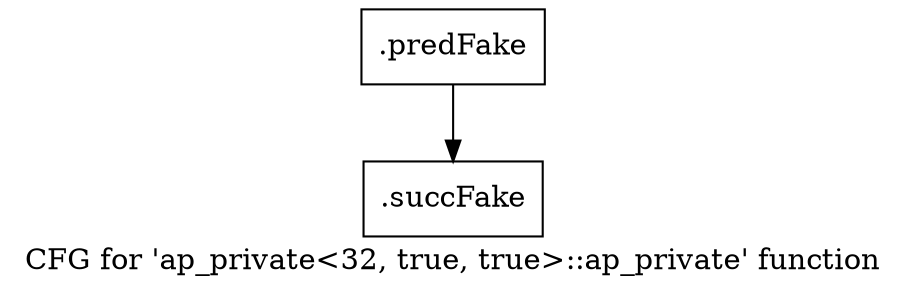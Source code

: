 digraph "CFG for 'ap_private\<32, true, true\>::ap_private' function" {
	label="CFG for 'ap_private\<32, true, true\>::ap_private' function";

	Node0x46f71f0 [shape=record,filename="",linenumber="",label="{.predFake}"];
	Node0x46f71f0 -> Node0x47ef6e0[ callList="" memoryops="" filename="/media/miguel/NewVolume/Linux/Xilinx/Vitis_HLS/2020.2/include/etc/ap_private.h" execusionnum="302"];
	Node0x47ef6e0 [shape=record,filename="/media/miguel/NewVolume/Linux/Xilinx/Vitis_HLS/2020.2/include/etc/ap_private.h",linenumber="1685",label="{.succFake}"];
}
